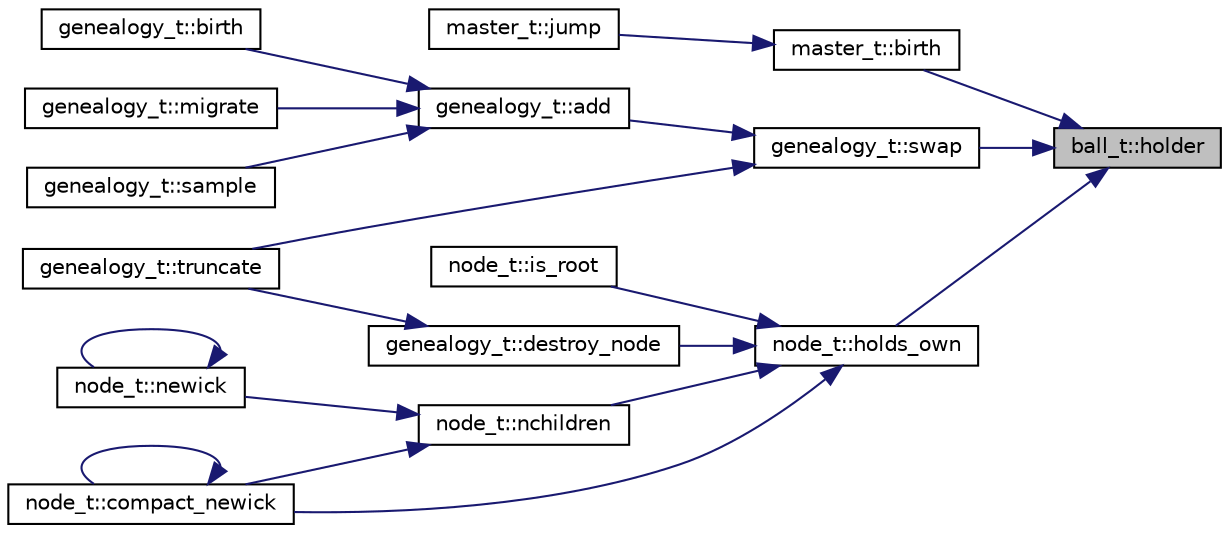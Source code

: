 digraph "ball_t::holder"
{
 // LATEX_PDF_SIZE
  edge [fontname="Helvetica",fontsize="10",labelfontname="Helvetica",labelfontsize="10"];
  node [fontname="Helvetica",fontsize="10",shape=record];
  rankdir="RL";
  Node1 [label="ball_t::holder",height=0.2,width=0.4,color="black", fillcolor="grey75", style="filled", fontcolor="black",tooltip="in whose pocket do I lie?"];
  Node1 -> Node2 [dir="back",color="midnightblue",fontsize="10",style="solid",fontname="Helvetica"];
  Node2 [label="master_t::birth",height=0.2,width=0.4,color="black", fillcolor="white", style="filled",URL="$classmaster__t.html#a0e3609f1ba9e693cad576ddbffef068d",tooltip="n births into deme j with parent in deme i"];
  Node2 -> Node3 [dir="back",color="midnightblue",fontsize="10",style="solid",fontname="Helvetica"];
  Node3 [label="master_t::jump",height=0.2,width=0.4,color="black", fillcolor="white", style="filled",URL="$classmaster__t.html#af0e3048867ca697ed1274dd09d92d60c",tooltip="makes a jump"];
  Node1 -> Node4 [dir="back",color="midnightblue",fontsize="10",style="solid",fontname="Helvetica"];
  Node4 [label="node_t::holds_own",height=0.2,width=0.4,color="black", fillcolor="white", style="filled",URL="$classnode__t.html#af2f3244314d00462007ba1853d60f3c6",tooltip=" "];
  Node4 -> Node5 [dir="back",color="midnightblue",fontsize="10",style="solid",fontname="Helvetica"];
  Node5 [label="node_t::compact_newick",height=0.2,width=0.4,color="black", fillcolor="white", style="filled",URL="$classnode__t.html#a00bafc21cee2554589034441366a589e",tooltip="compact Newick format"];
  Node5 -> Node5 [dir="back",color="midnightblue",fontsize="10",style="solid",fontname="Helvetica"];
  Node4 -> Node6 [dir="back",color="midnightblue",fontsize="10",style="solid",fontname="Helvetica"];
  Node6 [label="genealogy_t::destroy_node",height=0.2,width=0.4,color="black", fillcolor="white", style="filled",URL="$classgenealogy__t.html#a6ef638f5c3d05891190c84f400148341",tooltip=" "];
  Node6 -> Node7 [dir="back",color="midnightblue",fontsize="10",style="solid",fontname="Helvetica"];
  Node7 [label="genealogy_t::truncate",height=0.2,width=0.4,color="black", fillcolor="white", style="filled",URL="$classgenealogy__t.html#a72148a28fcdca2a58aa2c50784898159",tooltip=" "];
  Node4 -> Node8 [dir="back",color="midnightblue",fontsize="10",style="solid",fontname="Helvetica"];
  Node8 [label="node_t::is_root",height=0.2,width=0.4,color="black", fillcolor="white", style="filled",URL="$classnode__t.html#a7b42edef9d30827acaef62beff27582f",tooltip=" "];
  Node4 -> Node9 [dir="back",color="midnightblue",fontsize="10",style="solid",fontname="Helvetica"];
  Node9 [label="node_t::nchildren",height=0.2,width=0.4,color="black", fillcolor="white", style="filled",URL="$classnode__t.html#a48dea16ceab8f1edeef20257b0f8d73e",tooltip="number of descendants"];
  Node9 -> Node5 [dir="back",color="midnightblue",fontsize="10",style="solid",fontname="Helvetica"];
  Node9 -> Node10 [dir="back",color="midnightblue",fontsize="10",style="solid",fontname="Helvetica"];
  Node10 [label="node_t::newick",height=0.2,width=0.4,color="black", fillcolor="white", style="filled",URL="$classnode__t.html#a8fbcbc87b57e6d224e709777caf89609",tooltip="Newick format."];
  Node10 -> Node10 [dir="back",color="midnightblue",fontsize="10",style="solid",fontname="Helvetica"];
  Node1 -> Node11 [dir="back",color="midnightblue",fontsize="10",style="solid",fontname="Helvetica"];
  Node11 [label="genealogy_t::swap",height=0.2,width=0.4,color="black", fillcolor="white", style="filled",URL="$classgenealogy__t.html#a013b76878ca9297f0055be07e40a0bcd",tooltip="swap balls a and b, wherever they lie"];
  Node11 -> Node12 [dir="back",color="midnightblue",fontsize="10",style="solid",fontname="Helvetica"];
  Node12 [label="genealogy_t::add",height=0.2,width=0.4,color="black", fillcolor="white", style="filled",URL="$classgenealogy__t.html#a140358dfddf568a26cff1d5933bf2627",tooltip=" "];
  Node12 -> Node13 [dir="back",color="midnightblue",fontsize="10",style="solid",fontname="Helvetica"];
  Node13 [label="genealogy_t::birth",height=0.2,width=0.4,color="black", fillcolor="white", style="filled",URL="$classgenealogy__t.html#a36b201488ebd7d7464885cf4651576fe",tooltip="birth into deme d"];
  Node12 -> Node14 [dir="back",color="midnightblue",fontsize="10",style="solid",fontname="Helvetica"];
  Node14 [label="genealogy_t::migrate",height=0.2,width=0.4,color="black", fillcolor="white", style="filled",URL="$classgenealogy__t.html#ac72fa260845cb9f95ddf6814e978e122",tooltip="movement into deme d"];
  Node12 -> Node15 [dir="back",color="midnightblue",fontsize="10",style="solid",fontname="Helvetica"];
  Node15 [label="genealogy_t::sample",height=0.2,width=0.4,color="black", fillcolor="white", style="filled",URL="$classgenealogy__t.html#a47fa3b85b66c8241a1e6217113077534",tooltip="insert a sample node"];
  Node11 -> Node7 [dir="back",color="midnightblue",fontsize="10",style="solid",fontname="Helvetica"];
}
